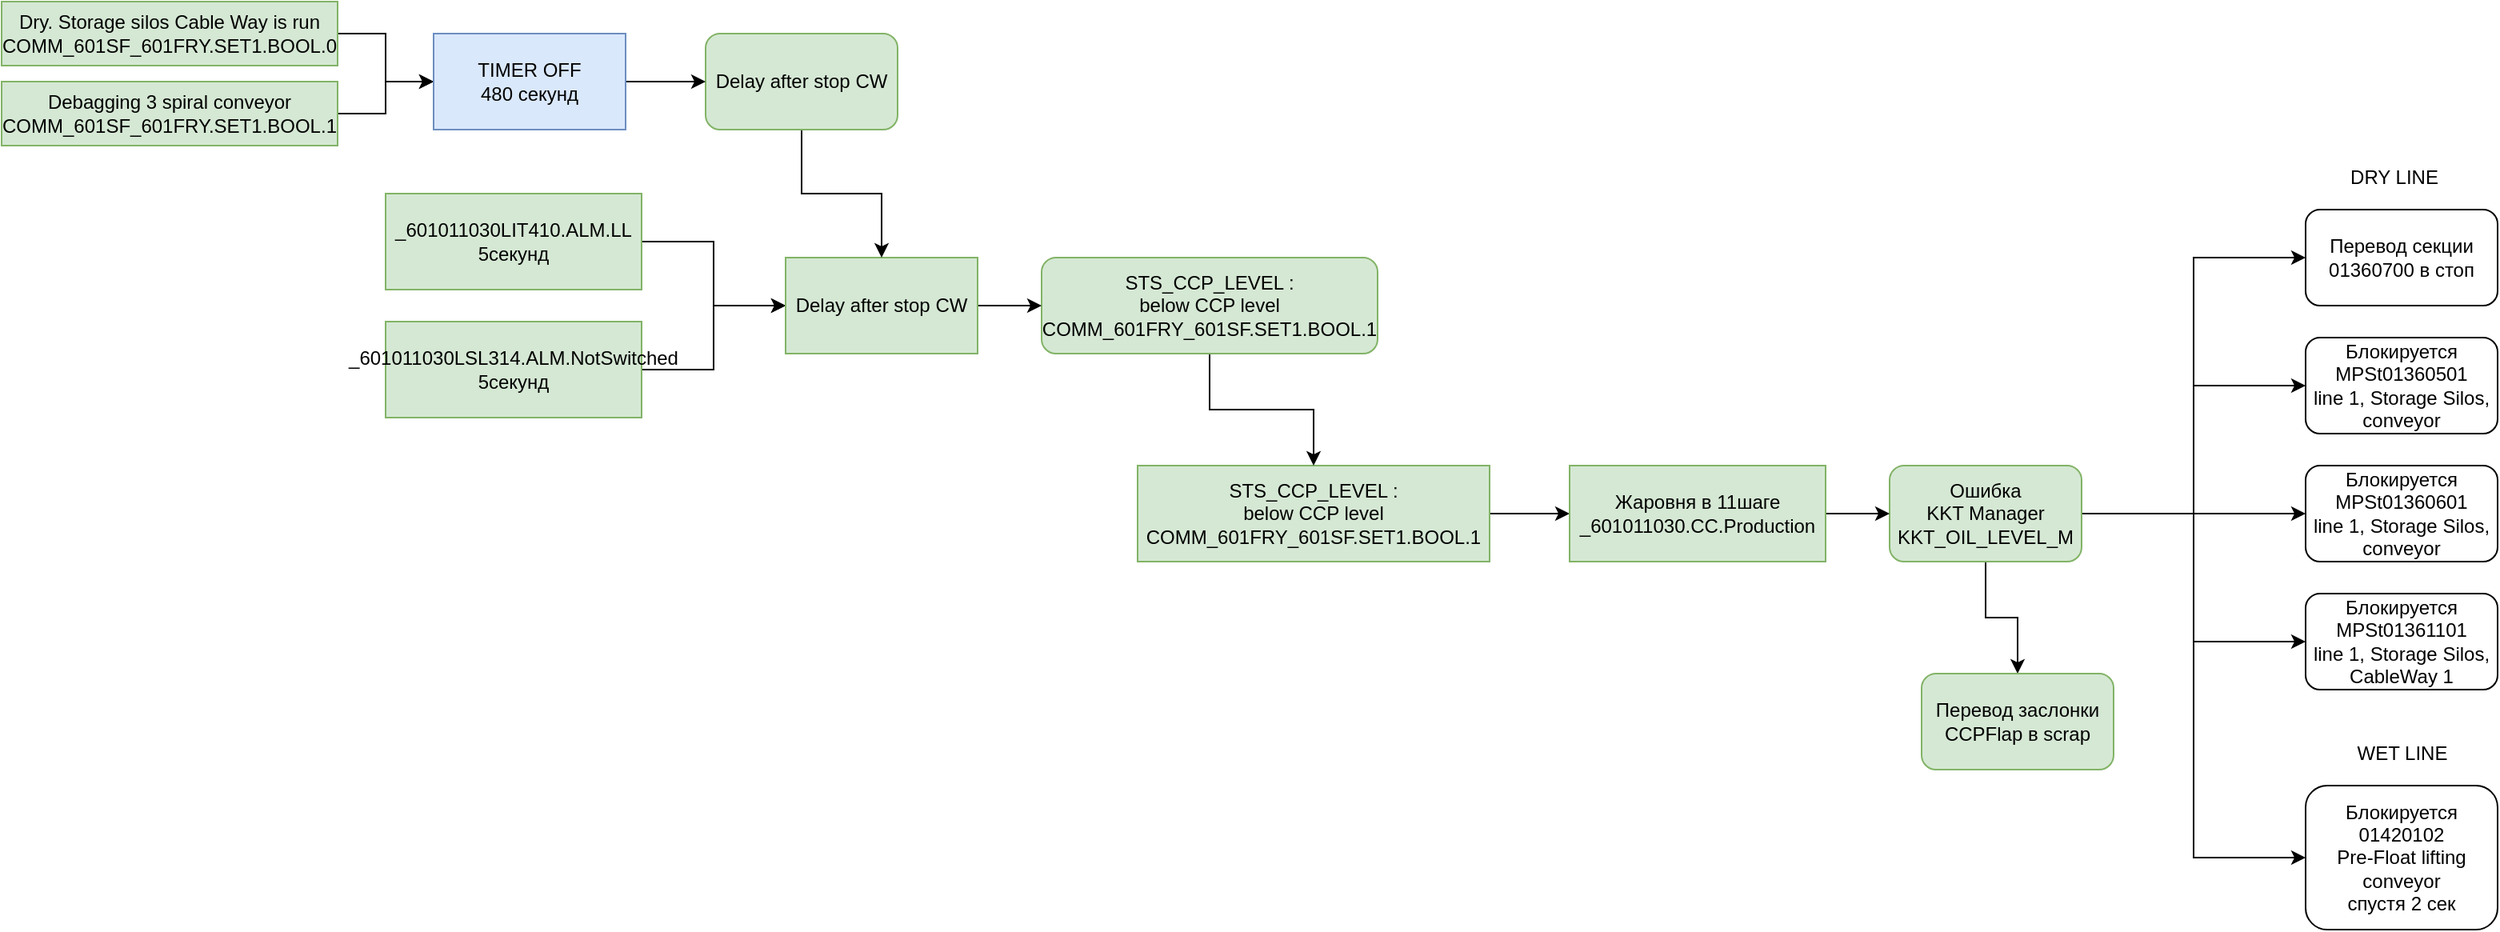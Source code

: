 <mxfile version="13.10.4" type="github">
  <diagram id="opOPa_EsGhv5xKAm4jYT" name="Страница 1">
    <mxGraphModel dx="2557" dy="2084" grid="1" gridSize="10" guides="1" tooltips="1" connect="1" arrows="1" fold="1" page="1" pageScale="1" pageWidth="827" pageHeight="1169" math="0" shadow="0">
      <root>
        <mxCell id="0" />
        <mxCell id="1" parent="0" />
        <mxCell id="G6LycLQf_EUfRzwh-rDX-39" style="edgeStyle=orthogonalEdgeStyle;rounded=0;orthogonalLoop=1;jettySize=auto;html=1;exitX=1;exitY=0.5;exitDx=0;exitDy=0;entryX=0;entryY=0.5;entryDx=0;entryDy=0;" edge="1" parent="1" source="G6LycLQf_EUfRzwh-rDX-1" target="G6LycLQf_EUfRzwh-rDX-6">
          <mxGeometry relative="1" as="geometry" />
        </mxCell>
        <mxCell id="G6LycLQf_EUfRzwh-rDX-1" value="&lt;div&gt;STS_CCP_LEVEL :&lt;/div&gt;&lt;div&gt;below CCP level&lt;/div&gt;&lt;div&gt;COMM_601FRY_601SF.SET1.BOOL.1&lt;br&gt;&lt;/div&gt;" style="rounded=0;whiteSpace=wrap;html=1;fillColor=#d5e8d4;strokeColor=#82b366;" vertex="1" parent="1">
          <mxGeometry x="300" y="200" width="220" height="60" as="geometry" />
        </mxCell>
        <mxCell id="G6LycLQf_EUfRzwh-rDX-33" style="edgeStyle=orthogonalEdgeStyle;rounded=0;orthogonalLoop=1;jettySize=auto;html=1;exitX=1;exitY=0.5;exitDx=0;exitDy=0;entryX=0;entryY=0.5;entryDx=0;entryDy=0;" edge="1" parent="1" source="G6LycLQf_EUfRzwh-rDX-4" target="G6LycLQf_EUfRzwh-rDX-32">
          <mxGeometry relative="1" as="geometry" />
        </mxCell>
        <mxCell id="G6LycLQf_EUfRzwh-rDX-36" style="edgeStyle=orthogonalEdgeStyle;rounded=0;orthogonalLoop=1;jettySize=auto;html=1;exitX=1;exitY=0.5;exitDx=0;exitDy=0;entryX=0;entryY=0.5;entryDx=0;entryDy=0;" edge="1" parent="1" source="G6LycLQf_EUfRzwh-rDX-4" target="G6LycLQf_EUfRzwh-rDX-35">
          <mxGeometry relative="1" as="geometry" />
        </mxCell>
        <mxCell id="G6LycLQf_EUfRzwh-rDX-38" style="edgeStyle=orthogonalEdgeStyle;rounded=0;orthogonalLoop=1;jettySize=auto;html=1;exitX=1;exitY=0.5;exitDx=0;exitDy=0;entryX=0;entryY=0.5;entryDx=0;entryDy=0;" edge="1" parent="1" source="G6LycLQf_EUfRzwh-rDX-4" target="G6LycLQf_EUfRzwh-rDX-37">
          <mxGeometry relative="1" as="geometry" />
        </mxCell>
        <mxCell id="G6LycLQf_EUfRzwh-rDX-43" style="edgeStyle=orthogonalEdgeStyle;rounded=0;orthogonalLoop=1;jettySize=auto;html=1;exitX=1;exitY=0.5;exitDx=0;exitDy=0;entryX=0;entryY=0.5;entryDx=0;entryDy=0;" edge="1" parent="1" source="G6LycLQf_EUfRzwh-rDX-4" target="G6LycLQf_EUfRzwh-rDX-42">
          <mxGeometry relative="1" as="geometry" />
        </mxCell>
        <mxCell id="G6LycLQf_EUfRzwh-rDX-47" style="edgeStyle=orthogonalEdgeStyle;rounded=0;orthogonalLoop=1;jettySize=auto;html=1;exitX=0.5;exitY=1;exitDx=0;exitDy=0;entryX=0.5;entryY=0;entryDx=0;entryDy=0;" edge="1" parent="1" source="G6LycLQf_EUfRzwh-rDX-4" target="G6LycLQf_EUfRzwh-rDX-46">
          <mxGeometry relative="1" as="geometry" />
        </mxCell>
        <mxCell id="G6LycLQf_EUfRzwh-rDX-49" style="edgeStyle=orthogonalEdgeStyle;rounded=0;orthogonalLoop=1;jettySize=auto;html=1;exitX=1;exitY=0.5;exitDx=0;exitDy=0;entryX=0;entryY=0.5;entryDx=0;entryDy=0;" edge="1" parent="1" source="G6LycLQf_EUfRzwh-rDX-4" target="G6LycLQf_EUfRzwh-rDX-44">
          <mxGeometry relative="1" as="geometry" />
        </mxCell>
        <mxCell id="G6LycLQf_EUfRzwh-rDX-4" value="&lt;div&gt;Ошибка&lt;br&gt;&lt;/div&gt;&lt;div&gt;KKT Manager&lt;/div&gt;&lt;div&gt;KKT_OIL_LEVEL_M&lt;br&gt;&lt;/div&gt;" style="rounded=1;whiteSpace=wrap;html=1;fillColor=#d5e8d4;strokeColor=#82b366;" vertex="1" parent="1">
          <mxGeometry x="770" y="200" width="120" height="60" as="geometry" />
        </mxCell>
        <mxCell id="G6LycLQf_EUfRzwh-rDX-8" style="edgeStyle=orthogonalEdgeStyle;rounded=0;orthogonalLoop=1;jettySize=auto;html=1;exitX=1;exitY=0.5;exitDx=0;exitDy=0;entryX=0;entryY=0.5;entryDx=0;entryDy=0;" edge="1" parent="1" source="G6LycLQf_EUfRzwh-rDX-6" target="G6LycLQf_EUfRzwh-rDX-4">
          <mxGeometry relative="1" as="geometry" />
        </mxCell>
        <mxCell id="G6LycLQf_EUfRzwh-rDX-6" value="&lt;div&gt;Жаровня в 11шаге&lt;br&gt;&lt;/div&gt;&lt;div&gt;_601011030.CC.Production&lt;/div&gt;" style="rounded=0;whiteSpace=wrap;html=1;fillColor=#d5e8d4;strokeColor=#82b366;" vertex="1" parent="1">
          <mxGeometry x="570" y="200" width="160" height="60" as="geometry" />
        </mxCell>
        <mxCell id="G6LycLQf_EUfRzwh-rDX-10" style="edgeStyle=orthogonalEdgeStyle;rounded=0;orthogonalLoop=1;jettySize=auto;html=1;exitX=0.5;exitY=1;exitDx=0;exitDy=0;" edge="1" parent="1" source="G6LycLQf_EUfRzwh-rDX-9" target="G6LycLQf_EUfRzwh-rDX-1">
          <mxGeometry relative="1" as="geometry" />
        </mxCell>
        <mxCell id="G6LycLQf_EUfRzwh-rDX-9" value="&lt;div&gt;STS_CCP_LEVEL :&lt;/div&gt;&lt;div&gt;below CCP level&lt;/div&gt;&lt;div&gt;COMM_601FRY_601SF.SET1.BOOL.1&lt;br&gt;&lt;/div&gt;" style="rounded=1;whiteSpace=wrap;html=1;fillColor=#d5e8d4;strokeColor=#82b366;" vertex="1" parent="1">
          <mxGeometry x="240" y="70" width="210" height="60" as="geometry" />
        </mxCell>
        <mxCell id="G6LycLQf_EUfRzwh-rDX-18" style="edgeStyle=orthogonalEdgeStyle;rounded=0;orthogonalLoop=1;jettySize=auto;html=1;exitX=1;exitY=0.5;exitDx=0;exitDy=0;entryX=0;entryY=0.5;entryDx=0;entryDy=0;" edge="1" parent="1" source="G6LycLQf_EUfRzwh-rDX-11" target="G6LycLQf_EUfRzwh-rDX-17">
          <mxGeometry relative="1" as="geometry" />
        </mxCell>
        <mxCell id="G6LycLQf_EUfRzwh-rDX-11" value="&lt;div&gt;_601011030LIT410.ALM.LL&lt;/div&gt;&lt;div&gt;5секунд&lt;br&gt;&lt;/div&gt;" style="rounded=0;whiteSpace=wrap;html=1;fillColor=#d5e8d4;strokeColor=#82b366;" vertex="1" parent="1">
          <mxGeometry x="-170" y="30" width="160" height="60" as="geometry" />
        </mxCell>
        <mxCell id="G6LycLQf_EUfRzwh-rDX-19" style="edgeStyle=orthogonalEdgeStyle;rounded=0;orthogonalLoop=1;jettySize=auto;html=1;exitX=1;exitY=0.5;exitDx=0;exitDy=0;entryX=0;entryY=0.5;entryDx=0;entryDy=0;" edge="1" parent="1" source="G6LycLQf_EUfRzwh-rDX-13" target="G6LycLQf_EUfRzwh-rDX-17">
          <mxGeometry relative="1" as="geometry" />
        </mxCell>
        <mxCell id="G6LycLQf_EUfRzwh-rDX-13" value="&lt;div&gt;_601011030LSL314.ALM.NotSwitched&lt;br&gt;&lt;/div&gt;&lt;div&gt;5секунд&lt;/div&gt;" style="rounded=0;whiteSpace=wrap;html=1;fillColor=#d5e8d4;strokeColor=#82b366;" vertex="1" parent="1">
          <mxGeometry x="-170" y="110" width="160" height="60" as="geometry" />
        </mxCell>
        <mxCell id="G6LycLQf_EUfRzwh-rDX-20" style="edgeStyle=orthogonalEdgeStyle;rounded=0;orthogonalLoop=1;jettySize=auto;html=1;exitX=1;exitY=0.5;exitDx=0;exitDy=0;entryX=0;entryY=0.5;entryDx=0;entryDy=0;" edge="1" parent="1" source="G6LycLQf_EUfRzwh-rDX-17" target="G6LycLQf_EUfRzwh-rDX-9">
          <mxGeometry relative="1" as="geometry" />
        </mxCell>
        <mxCell id="G6LycLQf_EUfRzwh-rDX-17" value="Delay after stop CW" style="rounded=0;whiteSpace=wrap;html=1;fillColor=#d5e8d4;strokeColor=#82b366;" vertex="1" parent="1">
          <mxGeometry x="80" y="70" width="120" height="60" as="geometry" />
        </mxCell>
        <mxCell id="G6LycLQf_EUfRzwh-rDX-22" style="edgeStyle=orthogonalEdgeStyle;rounded=0;orthogonalLoop=1;jettySize=auto;html=1;exitX=0.5;exitY=1;exitDx=0;exitDy=0;entryX=0.5;entryY=0;entryDx=0;entryDy=0;" edge="1" parent="1" source="G6LycLQf_EUfRzwh-rDX-21" target="G6LycLQf_EUfRzwh-rDX-17">
          <mxGeometry relative="1" as="geometry" />
        </mxCell>
        <mxCell id="G6LycLQf_EUfRzwh-rDX-21" value="Delay after stop CW" style="rounded=1;whiteSpace=wrap;html=1;fillColor=#d5e8d4;strokeColor=#82b366;" vertex="1" parent="1">
          <mxGeometry x="30" y="-70" width="120" height="60" as="geometry" />
        </mxCell>
        <mxCell id="G6LycLQf_EUfRzwh-rDX-27" style="edgeStyle=orthogonalEdgeStyle;rounded=0;orthogonalLoop=1;jettySize=auto;html=1;exitX=1;exitY=0.5;exitDx=0;exitDy=0;" edge="1" parent="1" source="G6LycLQf_EUfRzwh-rDX-23" target="G6LycLQf_EUfRzwh-rDX-26">
          <mxGeometry relative="1" as="geometry" />
        </mxCell>
        <mxCell id="G6LycLQf_EUfRzwh-rDX-23" value="&lt;div&gt;Dry. Storage silos Cable Way is run&lt;br&gt;&lt;/div&gt;&lt;div&gt;COMM_601SF_601FRY.SET1.BOOL.0&lt;br&gt;&lt;/div&gt;" style="rounded=0;whiteSpace=wrap;html=1;fillColor=#d5e8d4;strokeColor=#82b366;" vertex="1" parent="1">
          <mxGeometry x="-410" y="-90" width="210" height="40" as="geometry" />
        </mxCell>
        <mxCell id="G6LycLQf_EUfRzwh-rDX-28" style="edgeStyle=orthogonalEdgeStyle;rounded=0;orthogonalLoop=1;jettySize=auto;html=1;exitX=1;exitY=0.5;exitDx=0;exitDy=0;entryX=0;entryY=0.5;entryDx=0;entryDy=0;" edge="1" parent="1" source="G6LycLQf_EUfRzwh-rDX-24" target="G6LycLQf_EUfRzwh-rDX-26">
          <mxGeometry relative="1" as="geometry">
            <mxPoint x="-170" y="-10" as="sourcePoint" />
          </mxGeometry>
        </mxCell>
        <mxCell id="G6LycLQf_EUfRzwh-rDX-24" value="&lt;div&gt;Debagging 3 spiral conveyor&lt;br&gt;&lt;/div&gt;&lt;div&gt;COMM_601SF_601FRY.SET1.BOOL.1&lt;/div&gt;" style="rounded=0;whiteSpace=wrap;html=1;fillColor=#d5e8d4;strokeColor=#82b366;" vertex="1" parent="1">
          <mxGeometry x="-410" y="-40" width="210" height="40" as="geometry" />
        </mxCell>
        <mxCell id="G6LycLQf_EUfRzwh-rDX-29" style="edgeStyle=orthogonalEdgeStyle;rounded=0;orthogonalLoop=1;jettySize=auto;html=1;exitX=1;exitY=0.5;exitDx=0;exitDy=0;" edge="1" parent="1" source="G6LycLQf_EUfRzwh-rDX-26" target="G6LycLQf_EUfRzwh-rDX-21">
          <mxGeometry relative="1" as="geometry" />
        </mxCell>
        <mxCell id="G6LycLQf_EUfRzwh-rDX-26" value="&lt;div&gt;TIMER OFF&lt;/div&gt;&lt;div&gt;480 секунд&lt;br&gt;&lt;/div&gt;" style="rounded=0;whiteSpace=wrap;html=1;fillColor=#dae8fc;strokeColor=#6c8ebf;" vertex="1" parent="1">
          <mxGeometry x="-140" y="-70" width="120" height="60" as="geometry" />
        </mxCell>
        <mxCell id="G6LycLQf_EUfRzwh-rDX-32" value="&lt;div&gt;Блокируется &lt;br&gt;&lt;/div&gt;&lt;div&gt;MPSt01360501&lt;/div&gt;&lt;div&gt;line 1, Storage Silos, conveyor&lt;br&gt;&lt;/div&gt;" style="rounded=1;whiteSpace=wrap;html=1;" vertex="1" parent="1">
          <mxGeometry x="1030" y="120" width="120" height="60" as="geometry" />
        </mxCell>
        <mxCell id="G6LycLQf_EUfRzwh-rDX-34" value="WET LINE" style="text;html=1;align=center;verticalAlign=middle;resizable=0;points=[];autosize=1;" vertex="1" parent="1">
          <mxGeometry x="1055" y="370" width="70" height="20" as="geometry" />
        </mxCell>
        <mxCell id="G6LycLQf_EUfRzwh-rDX-35" value="&lt;div&gt;Блокируется &lt;br&gt;&lt;/div&gt;&lt;div&gt;MPSt01360601&lt;/div&gt;&lt;div&gt;line 1, Storage Silos, conveyor&lt;br&gt;&lt;/div&gt;" style="rounded=1;whiteSpace=wrap;html=1;" vertex="1" parent="1">
          <mxGeometry x="1030" y="200" width="120" height="60" as="geometry" />
        </mxCell>
        <mxCell id="G6LycLQf_EUfRzwh-rDX-37" value="&lt;div&gt;Блокируется &lt;br&gt;&lt;/div&gt;&lt;div&gt;MPSt01361101&lt;/div&gt;&lt;div&gt;line 1, Storage Silos, CableWay 1&lt;br&gt;&lt;/div&gt;" style="rounded=1;whiteSpace=wrap;html=1;" vertex="1" parent="1">
          <mxGeometry x="1030" y="280" width="120" height="60" as="geometry" />
        </mxCell>
        <mxCell id="G6LycLQf_EUfRzwh-rDX-40" value="DRY LINE" style="text;html=1;align=center;verticalAlign=middle;resizable=0;points=[];autosize=1;" vertex="1" parent="1">
          <mxGeometry x="1050" y="10" width="70" height="20" as="geometry" />
        </mxCell>
        <mxCell id="G6LycLQf_EUfRzwh-rDX-42" value="&lt;div&gt;Перевод секции&lt;/div&gt;&lt;div&gt;01360700 в стоп&lt;/div&gt;" style="rounded=1;whiteSpace=wrap;html=1;" vertex="1" parent="1">
          <mxGeometry x="1030" y="40" width="120" height="60" as="geometry" />
        </mxCell>
        <mxCell id="G6LycLQf_EUfRzwh-rDX-44" value="&lt;div&gt;Блокируется &lt;br&gt;&lt;/div&gt;&lt;div&gt;01420102&lt;/div&gt;&lt;div&gt;Pre-Float lifting conveyor&lt;/div&gt;&lt;div&gt;спустя 2 сек&lt;br&gt;&lt;/div&gt;" style="rounded=1;whiteSpace=wrap;html=1;" vertex="1" parent="1">
          <mxGeometry x="1030" y="400" width="120" height="90" as="geometry" />
        </mxCell>
        <mxCell id="G6LycLQf_EUfRzwh-rDX-46" value="&lt;div&gt;Перевод заслонки CCPFlap в scrap&lt;br&gt;&lt;/div&gt;" style="rounded=1;whiteSpace=wrap;html=1;fillColor=#d5e8d4;strokeColor=#82b366;" vertex="1" parent="1">
          <mxGeometry x="790" y="330" width="120" height="60" as="geometry" />
        </mxCell>
      </root>
    </mxGraphModel>
  </diagram>
</mxfile>
